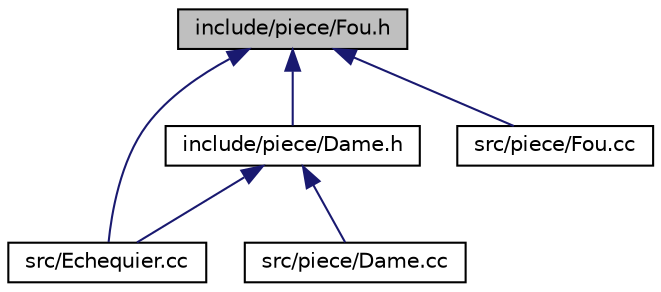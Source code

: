 digraph "include/piece/Fou.h"
{
 // LATEX_PDF_SIZE
  edge [fontname="Helvetica",fontsize="10",labelfontname="Helvetica",labelfontsize="10"];
  node [fontname="Helvetica",fontsize="10",shape=record];
  Node1 [label="include/piece/Fou.h",height=0.2,width=0.4,color="black", fillcolor="grey75", style="filled", fontcolor="black",tooltip=" "];
  Node1 -> Node2 [dir="back",color="midnightblue",fontsize="10",style="solid"];
  Node2 [label="include/piece/Dame.h",height=0.2,width=0.4,color="black", fillcolor="white", style="filled",URL="$_dame_8h.html",tooltip=" "];
  Node2 -> Node3 [dir="back",color="midnightblue",fontsize="10",style="solid"];
  Node3 [label="src/Echequier.cc",height=0.2,width=0.4,color="black", fillcolor="white", style="filled",URL="$_echequier_8cc.html",tooltip=" "];
  Node2 -> Node4 [dir="back",color="midnightblue",fontsize="10",style="solid"];
  Node4 [label="src/piece/Dame.cc",height=0.2,width=0.4,color="black", fillcolor="white", style="filled",URL="$_dame_8cc.html",tooltip=" "];
  Node1 -> Node3 [dir="back",color="midnightblue",fontsize="10",style="solid"];
  Node1 -> Node5 [dir="back",color="midnightblue",fontsize="10",style="solid"];
  Node5 [label="src/piece/Fou.cc",height=0.2,width=0.4,color="black", fillcolor="white", style="filled",URL="$_fou_8cc.html",tooltip=" "];
}

